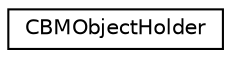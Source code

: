 digraph "Graphical Class Hierarchy"
{
 // LATEX_PDF_SIZE
  edge [fontname="Helvetica",fontsize="10",labelfontname="Helvetica",labelfontsize="10"];
  node [fontname="Helvetica",fontsize="10",shape=record];
  rankdir="LR";
  Node0 [label="CBMObjectHolder",height=0.2,width=0.4,color="black", fillcolor="white", style="filled",URL="$structmoja_1_1modules_1_1CBMObjectHolder.html",tooltip=" "];
}
